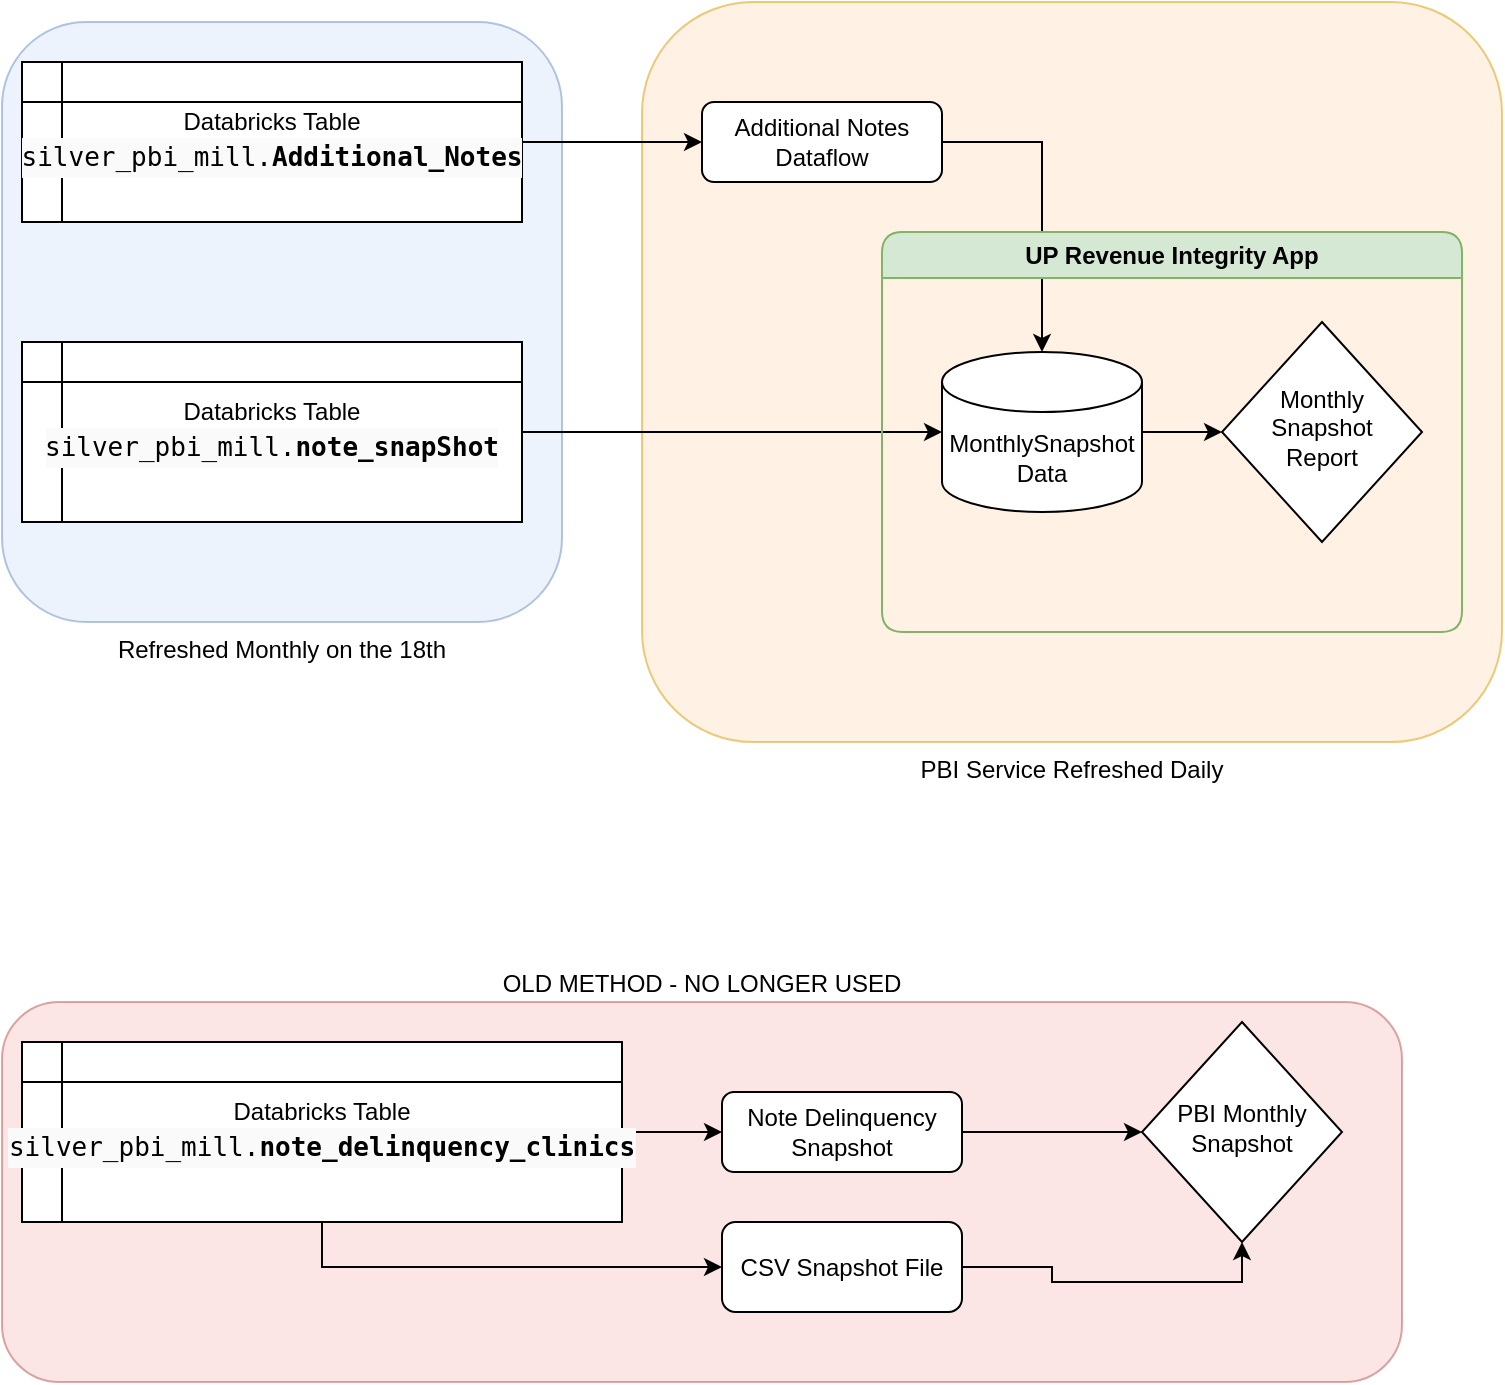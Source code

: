 <mxfile version="21.6.5" type="github">
  <diagram id="C5RBs43oDa-KdzZeNtuy" name="Page-1">
    <mxGraphModel dx="1434" dy="774" grid="1" gridSize="10" guides="1" tooltips="1" connect="1" arrows="1" fold="1" page="1" pageScale="1" pageWidth="827" pageHeight="1169" math="0" shadow="0">
      <root>
        <mxCell id="WIyWlLk6GJQsqaUBKTNV-0" />
        <mxCell id="WIyWlLk6GJQsqaUBKTNV-1" parent="WIyWlLk6GJQsqaUBKTNV-0" />
        <mxCell id="1ClU3SUQ2T3IdK77BwjU-22" value="OLD METHOD - NO LONGER USED" style="rounded=1;whiteSpace=wrap;html=1;direction=south;fillColor=#f8cecc;strokeColor=#b85450;opacity=50;imageVerticalAlign=middle;labelPosition=center;verticalLabelPosition=top;align=center;verticalAlign=bottom;" parent="WIyWlLk6GJQsqaUBKTNV-1" vertex="1">
          <mxGeometry x="50" y="580" width="700" height="190" as="geometry" />
        </mxCell>
        <mxCell id="1ClU3SUQ2T3IdK77BwjU-2" value="PBI Service Refreshed Daily" style="rounded=1;whiteSpace=wrap;html=1;direction=south;fillColor=#ffe6cc;strokeColor=#d79b00;opacity=50;imageVerticalAlign=middle;labelPosition=center;verticalLabelPosition=bottom;align=center;verticalAlign=top;" parent="WIyWlLk6GJQsqaUBKTNV-1" vertex="1">
          <mxGeometry x="370" y="80" width="430" height="370" as="geometry" />
        </mxCell>
        <mxCell id="1ClU3SUQ2T3IdK77BwjU-1" value="Refreshed Monthly on the 18th" style="rounded=1;whiteSpace=wrap;html=1;direction=south;fillColor=#dae8fc;strokeColor=#6c8ebf;opacity=50;labelPosition=center;verticalLabelPosition=bottom;align=center;verticalAlign=top;" parent="WIyWlLk6GJQsqaUBKTNV-1" vertex="1">
          <mxGeometry x="50" y="90" width="280" height="300" as="geometry" />
        </mxCell>
        <mxCell id="7bZvYU8S_EQ1bwvq_6-S-3" style="edgeStyle=orthogonalEdgeStyle;rounded=0;orthogonalLoop=1;jettySize=auto;html=1;exitX=1;exitY=0.5;exitDx=0;exitDy=0;entryX=0.5;entryY=0;entryDx=0;entryDy=0;entryPerimeter=0;" edge="1" parent="WIyWlLk6GJQsqaUBKTNV-1" source="WIyWlLk6GJQsqaUBKTNV-3" target="7bZvYU8S_EQ1bwvq_6-S-0">
          <mxGeometry relative="1" as="geometry" />
        </mxCell>
        <mxCell id="WIyWlLk6GJQsqaUBKTNV-3" value="Additional Notes Dataflow" style="rounded=1;whiteSpace=wrap;html=1;fontSize=12;glass=0;strokeWidth=1;shadow=0;" parent="WIyWlLk6GJQsqaUBKTNV-1" vertex="1">
          <mxGeometry x="400" y="130" width="120" height="40" as="geometry" />
        </mxCell>
        <mxCell id="WIyWlLk6GJQsqaUBKTNV-6" value="&lt;div&gt;Monthly Snapshot&lt;/div&gt;&lt;div&gt;Report&lt;br&gt;&lt;/div&gt;" style="rhombus;whiteSpace=wrap;html=1;shadow=0;fontFamily=Helvetica;fontSize=12;align=center;strokeWidth=1;spacing=6;spacingTop=-4;" parent="WIyWlLk6GJQsqaUBKTNV-1" vertex="1">
          <mxGeometry x="660" y="240" width="100" height="110" as="geometry" />
        </mxCell>
        <mxCell id="1ClU3SUQ2T3IdK77BwjU-20" style="edgeStyle=orthogonalEdgeStyle;rounded=0;orthogonalLoop=1;jettySize=auto;html=1;exitX=1;exitY=0.5;exitDx=0;exitDy=0;entryX=0;entryY=0.5;entryDx=0;entryDy=0;" parent="WIyWlLk6GJQsqaUBKTNV-1" source="WIyWlLk6GJQsqaUBKTNV-7" target="1ClU3SUQ2T3IdK77BwjU-19" edge="1">
          <mxGeometry relative="1" as="geometry" />
        </mxCell>
        <mxCell id="WIyWlLk6GJQsqaUBKTNV-7" value="Note Delinquency Snapshot" style="rounded=1;whiteSpace=wrap;html=1;fontSize=12;glass=0;strokeWidth=1;shadow=0;" parent="WIyWlLk6GJQsqaUBKTNV-1" vertex="1">
          <mxGeometry x="410" y="625" width="120" height="40" as="geometry" />
        </mxCell>
        <mxCell id="1ClU3SUQ2T3IdK77BwjU-21" style="edgeStyle=orthogonalEdgeStyle;rounded=0;orthogonalLoop=1;jettySize=auto;html=1;exitX=1;exitY=0.5;exitDx=0;exitDy=0;entryX=0.5;entryY=1;entryDx=0;entryDy=0;" parent="WIyWlLk6GJQsqaUBKTNV-1" source="1ClU3SUQ2T3IdK77BwjU-3" target="1ClU3SUQ2T3IdK77BwjU-19" edge="1">
          <mxGeometry relative="1" as="geometry" />
        </mxCell>
        <mxCell id="1ClU3SUQ2T3IdK77BwjU-3" value="CSV Snapshot File" style="rounded=1;whiteSpace=wrap;html=1;fontSize=12;glass=0;strokeWidth=1;shadow=0;" parent="WIyWlLk6GJQsqaUBKTNV-1" vertex="1">
          <mxGeometry x="410" y="690" width="120" height="45" as="geometry" />
        </mxCell>
        <mxCell id="1ClU3SUQ2T3IdK77BwjU-9" style="edgeStyle=orthogonalEdgeStyle;rounded=0;orthogonalLoop=1;jettySize=auto;html=1;exitX=1;exitY=0.5;exitDx=0;exitDy=0;" parent="WIyWlLk6GJQsqaUBKTNV-1" source="1ClU3SUQ2T3IdK77BwjU-6" target="WIyWlLk6GJQsqaUBKTNV-3" edge="1">
          <mxGeometry relative="1" as="geometry" />
        </mxCell>
        <mxCell id="1ClU3SUQ2T3IdK77BwjU-6" value="Databricks Table &lt;br&gt;&lt;div style=&quot;color: rgb(0, 0, 0); background-color: rgb(250, 250, 250); font-family: &amp;quot;Source Code Pro&amp;quot;, &amp;quot;Menlo&amp;quot;, &amp;quot;Consolas&amp;quot;, monospace, Consolas, &amp;quot;Courier New&amp;quot;, monospace; font-weight: normal; font-size: 13px; line-height: 20px;&quot;&gt;&lt;div&gt;silver_pbi_mill.&lt;b&gt;Additional_Notes&lt;/b&gt;&lt;/div&gt;&lt;/div&gt;" style="shape=internalStorage;whiteSpace=wrap;html=1;backgroundOutline=1;labelPosition=center;verticalLabelPosition=middle;align=center;verticalAlign=middle;" parent="WIyWlLk6GJQsqaUBKTNV-1" vertex="1">
          <mxGeometry x="60" y="110" width="250" height="80" as="geometry" />
        </mxCell>
        <mxCell id="7bZvYU8S_EQ1bwvq_6-S-2" style="edgeStyle=orthogonalEdgeStyle;rounded=0;orthogonalLoop=1;jettySize=auto;html=1;exitX=1;exitY=0.5;exitDx=0;exitDy=0;entryX=0;entryY=0.5;entryDx=0;entryDy=0;entryPerimeter=0;" edge="1" parent="WIyWlLk6GJQsqaUBKTNV-1" source="1ClU3SUQ2T3IdK77BwjU-7" target="7bZvYU8S_EQ1bwvq_6-S-0">
          <mxGeometry relative="1" as="geometry" />
        </mxCell>
        <mxCell id="1ClU3SUQ2T3IdK77BwjU-7" value="Databricks Table &lt;br&gt;&lt;div style=&quot;color: rgb(0, 0, 0); background-color: rgb(250, 250, 250); font-family: &amp;quot;Source Code Pro&amp;quot;, &amp;quot;Menlo&amp;quot;, &amp;quot;Consolas&amp;quot;, monospace, Consolas, &amp;quot;Courier New&amp;quot;, monospace; font-weight: normal; line-height: 20px; font-size: 13px;&quot;&gt;&lt;div&gt;silver_pbi_mill.&lt;b&gt;note_snapShot&lt;/b&gt;&lt;/div&gt;&lt;/div&gt;" style="shape=internalStorage;whiteSpace=wrap;html=1;backgroundOutline=1;labelPosition=center;verticalLabelPosition=middle;align=center;verticalAlign=middle;" parent="WIyWlLk6GJQsqaUBKTNV-1" vertex="1">
          <mxGeometry x="60" y="250" width="250" height="90" as="geometry" />
        </mxCell>
        <mxCell id="1ClU3SUQ2T3IdK77BwjU-13" style="edgeStyle=orthogonalEdgeStyle;rounded=0;orthogonalLoop=1;jettySize=auto;html=1;exitX=1;exitY=0.5;exitDx=0;exitDy=0;entryX=0;entryY=0.5;entryDx=0;entryDy=0;" parent="WIyWlLk6GJQsqaUBKTNV-1" source="1ClU3SUQ2T3IdK77BwjU-12" target="WIyWlLk6GJQsqaUBKTNV-7" edge="1">
          <mxGeometry relative="1" as="geometry" />
        </mxCell>
        <mxCell id="1ClU3SUQ2T3IdK77BwjU-18" style="edgeStyle=orthogonalEdgeStyle;rounded=0;orthogonalLoop=1;jettySize=auto;html=1;exitX=0.5;exitY=1;exitDx=0;exitDy=0;" parent="WIyWlLk6GJQsqaUBKTNV-1" source="1ClU3SUQ2T3IdK77BwjU-12" target="1ClU3SUQ2T3IdK77BwjU-3" edge="1">
          <mxGeometry relative="1" as="geometry" />
        </mxCell>
        <mxCell id="1ClU3SUQ2T3IdK77BwjU-12" value="Databricks Table &lt;br&gt;&lt;div style=&quot;color: rgb(0, 0, 0); background-color: rgb(250, 250, 250); font-family: &amp;quot;Source Code Pro&amp;quot;, &amp;quot;Menlo&amp;quot;, &amp;quot;Consolas&amp;quot;, monospace, Consolas, &amp;quot;Courier New&amp;quot;, monospace; font-weight: normal; font-size: 13px; line-height: 20px;&quot;&gt;&lt;div&gt;silver_pbi_mill.&lt;b&gt;note_delinquency_clinics&lt;/b&gt;&lt;/div&gt;&lt;/div&gt;" style="shape=internalStorage;whiteSpace=wrap;html=1;backgroundOutline=1;labelPosition=center;verticalLabelPosition=middle;align=center;verticalAlign=middle;" parent="WIyWlLk6GJQsqaUBKTNV-1" vertex="1">
          <mxGeometry x="60" y="600" width="300" height="90" as="geometry" />
        </mxCell>
        <mxCell id="1ClU3SUQ2T3IdK77BwjU-19" value="&lt;div&gt;PBI Monthly Snapshot&lt;/div&gt;" style="rhombus;whiteSpace=wrap;html=1;shadow=0;fontFamily=Helvetica;fontSize=12;align=center;strokeWidth=1;spacing=6;spacingTop=-4;" parent="WIyWlLk6GJQsqaUBKTNV-1" vertex="1">
          <mxGeometry x="620" y="590" width="100" height="110" as="geometry" />
        </mxCell>
        <mxCell id="7bZvYU8S_EQ1bwvq_6-S-4" style="edgeStyle=orthogonalEdgeStyle;rounded=0;orthogonalLoop=1;jettySize=auto;html=1;exitX=1;exitY=0.5;exitDx=0;exitDy=0;exitPerimeter=0;entryX=0;entryY=0.5;entryDx=0;entryDy=0;" edge="1" parent="WIyWlLk6GJQsqaUBKTNV-1" source="7bZvYU8S_EQ1bwvq_6-S-0" target="WIyWlLk6GJQsqaUBKTNV-6">
          <mxGeometry relative="1" as="geometry" />
        </mxCell>
        <mxCell id="7bZvYU8S_EQ1bwvq_6-S-0" value="MonthlySnapshot Data" style="shape=cylinder3;whiteSpace=wrap;html=1;boundedLbl=1;backgroundOutline=1;size=15;" vertex="1" parent="WIyWlLk6GJQsqaUBKTNV-1">
          <mxGeometry x="520" y="255" width="100" height="80" as="geometry" />
        </mxCell>
        <mxCell id="7bZvYU8S_EQ1bwvq_6-S-5" value="UP Revenue Integrity App" style="swimlane;whiteSpace=wrap;html=1;fillColor=#d5e8d4;strokeColor=#82b366;rounded=1;" vertex="1" parent="WIyWlLk6GJQsqaUBKTNV-1">
          <mxGeometry x="490" y="195" width="290" height="200" as="geometry" />
        </mxCell>
      </root>
    </mxGraphModel>
  </diagram>
</mxfile>
